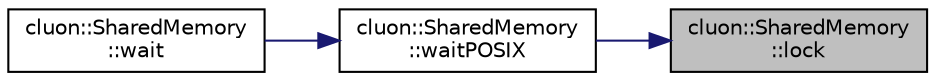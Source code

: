 digraph "cluon::SharedMemory::lock"
{
 // LATEX_PDF_SIZE
  edge [fontname="Helvetica",fontsize="10",labelfontname="Helvetica",labelfontsize="10"];
  node [fontname="Helvetica",fontsize="10",shape=record];
  rankdir="RL";
  Node1 [label="cluon::SharedMemory\l::lock",height=0.2,width=0.4,color="black", fillcolor="grey75", style="filled", fontcolor="black",tooltip=" "];
  Node1 -> Node2 [dir="back",color="midnightblue",fontsize="10",style="solid"];
  Node2 [label="cluon::SharedMemory\l::waitPOSIX",height=0.2,width=0.4,color="black", fillcolor="white", style="filled",URL="$classcluon_1_1SharedMemory.html#a8e5d136bd17addac3954830062ed869b",tooltip=" "];
  Node2 -> Node3 [dir="back",color="midnightblue",fontsize="10",style="solid"];
  Node3 [label="cluon::SharedMemory\l::wait",height=0.2,width=0.4,color="black", fillcolor="white", style="filled",URL="$classcluon_1_1SharedMemory.html#ad7f048d68730ccd182ad8a436949fa09",tooltip=" "];
}
